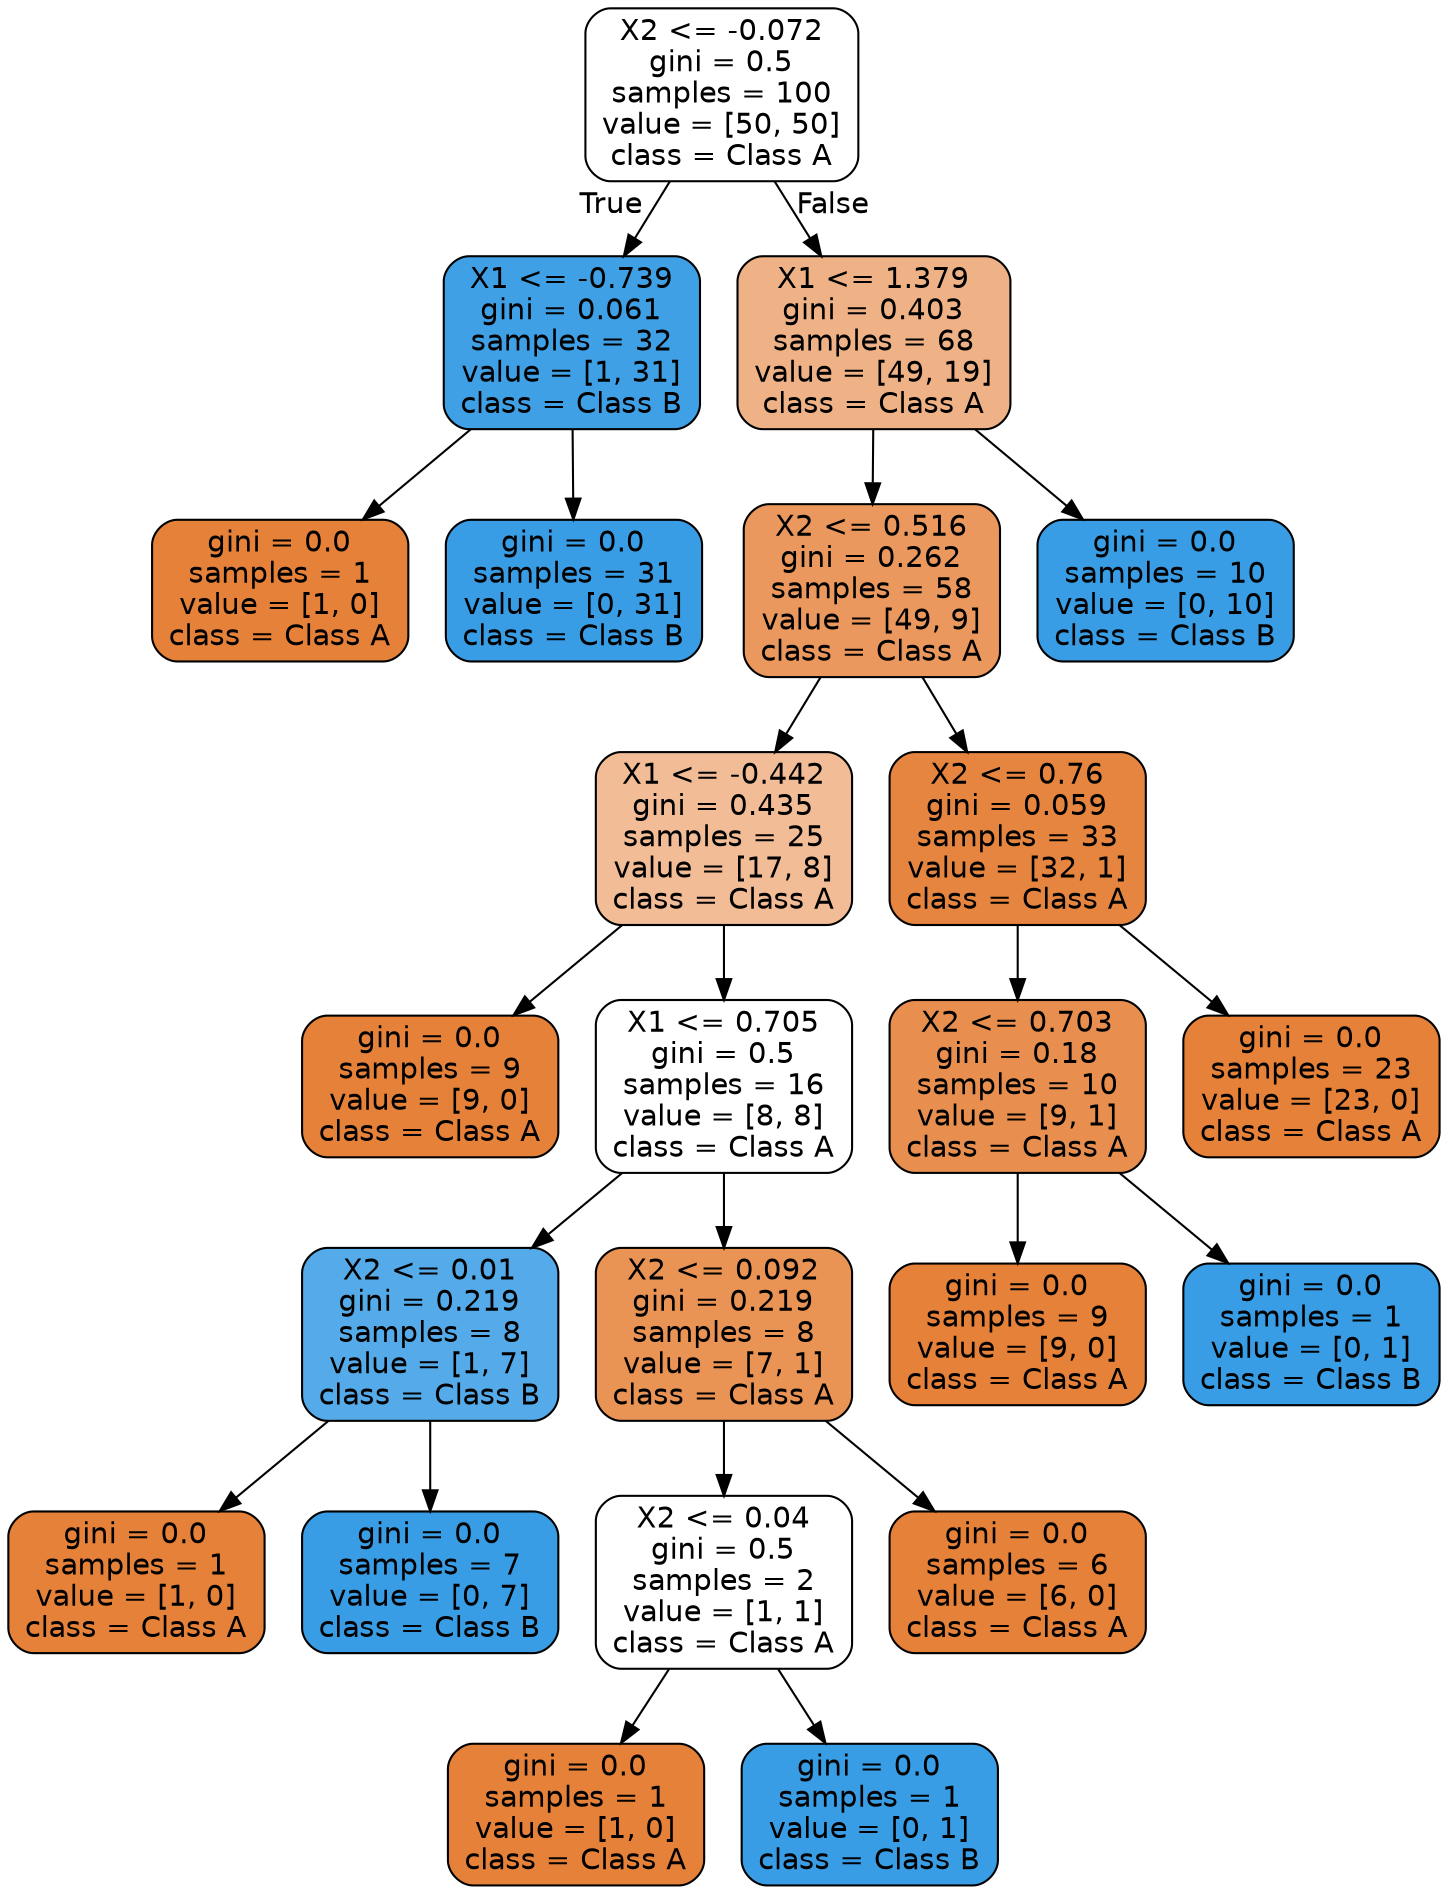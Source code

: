 digraph Tree {
node [shape=box, style="filled, rounded", color="black", fontname=helvetica] ;
edge [fontname=helvetica] ;
0 [label="X2 <= -0.072\ngini = 0.5\nsamples = 100\nvalue = [50, 50]\nclass = Class A", fillcolor="#ffffff"] ;
1 [label="X1 <= -0.739\ngini = 0.061\nsamples = 32\nvalue = [1, 31]\nclass = Class B", fillcolor="#3fa0e6"] ;
0 -> 1 [labeldistance=2.5, labelangle=45, headlabel="True"] ;
2 [label="gini = 0.0\nsamples = 1\nvalue = [1, 0]\nclass = Class A", fillcolor="#e58139"] ;
1 -> 2 ;
3 [label="gini = 0.0\nsamples = 31\nvalue = [0, 31]\nclass = Class B", fillcolor="#399de5"] ;
1 -> 3 ;
4 [label="X1 <= 1.379\ngini = 0.403\nsamples = 68\nvalue = [49, 19]\nclass = Class A", fillcolor="#efb286"] ;
0 -> 4 [labeldistance=2.5, labelangle=-45, headlabel="False"] ;
5 [label="X2 <= 0.516\ngini = 0.262\nsamples = 58\nvalue = [49, 9]\nclass = Class A", fillcolor="#ea985d"] ;
4 -> 5 ;
6 [label="X1 <= -0.442\ngini = 0.435\nsamples = 25\nvalue = [17, 8]\nclass = Class A", fillcolor="#f1bc96"] ;
5 -> 6 ;
7 [label="gini = 0.0\nsamples = 9\nvalue = [9, 0]\nclass = Class A", fillcolor="#e58139"] ;
6 -> 7 ;
8 [label="X1 <= 0.705\ngini = 0.5\nsamples = 16\nvalue = [8, 8]\nclass = Class A", fillcolor="#ffffff"] ;
6 -> 8 ;
9 [label="X2 <= 0.01\ngini = 0.219\nsamples = 8\nvalue = [1, 7]\nclass = Class B", fillcolor="#55abe9"] ;
8 -> 9 ;
10 [label="gini = 0.0\nsamples = 1\nvalue = [1, 0]\nclass = Class A", fillcolor="#e58139"] ;
9 -> 10 ;
11 [label="gini = 0.0\nsamples = 7\nvalue = [0, 7]\nclass = Class B", fillcolor="#399de5"] ;
9 -> 11 ;
12 [label="X2 <= 0.092\ngini = 0.219\nsamples = 8\nvalue = [7, 1]\nclass = Class A", fillcolor="#e99355"] ;
8 -> 12 ;
13 [label="X2 <= 0.04\ngini = 0.5\nsamples = 2\nvalue = [1, 1]\nclass = Class A", fillcolor="#ffffff"] ;
12 -> 13 ;
14 [label="gini = 0.0\nsamples = 1\nvalue = [1, 0]\nclass = Class A", fillcolor="#e58139"] ;
13 -> 14 ;
15 [label="gini = 0.0\nsamples = 1\nvalue = [0, 1]\nclass = Class B", fillcolor="#399de5"] ;
13 -> 15 ;
16 [label="gini = 0.0\nsamples = 6\nvalue = [6, 0]\nclass = Class A", fillcolor="#e58139"] ;
12 -> 16 ;
17 [label="X2 <= 0.76\ngini = 0.059\nsamples = 33\nvalue = [32, 1]\nclass = Class A", fillcolor="#e6853f"] ;
5 -> 17 ;
18 [label="X2 <= 0.703\ngini = 0.18\nsamples = 10\nvalue = [9, 1]\nclass = Class A", fillcolor="#e88f4f"] ;
17 -> 18 ;
19 [label="gini = 0.0\nsamples = 9\nvalue = [9, 0]\nclass = Class A", fillcolor="#e58139"] ;
18 -> 19 ;
20 [label="gini = 0.0\nsamples = 1\nvalue = [0, 1]\nclass = Class B", fillcolor="#399de5"] ;
18 -> 20 ;
21 [label="gini = 0.0\nsamples = 23\nvalue = [23, 0]\nclass = Class A", fillcolor="#e58139"] ;
17 -> 21 ;
22 [label="gini = 0.0\nsamples = 10\nvalue = [0, 10]\nclass = Class B", fillcolor="#399de5"] ;
4 -> 22 ;
}